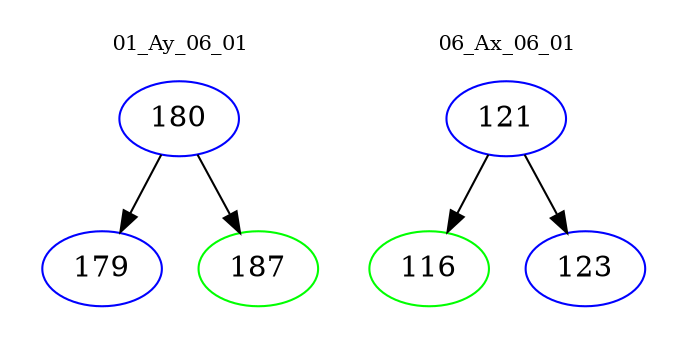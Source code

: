 digraph{
subgraph cluster_0 {
color = white
label = "01_Ay_06_01";
fontsize=10;
T0_180 [label="180", color="blue"]
T0_180 -> T0_179 [color="black"]
T0_179 [label="179", color="blue"]
T0_180 -> T0_187 [color="black"]
T0_187 [label="187", color="green"]
}
subgraph cluster_1 {
color = white
label = "06_Ax_06_01";
fontsize=10;
T1_121 [label="121", color="blue"]
T1_121 -> T1_116 [color="black"]
T1_116 [label="116", color="green"]
T1_121 -> T1_123 [color="black"]
T1_123 [label="123", color="blue"]
}
}
